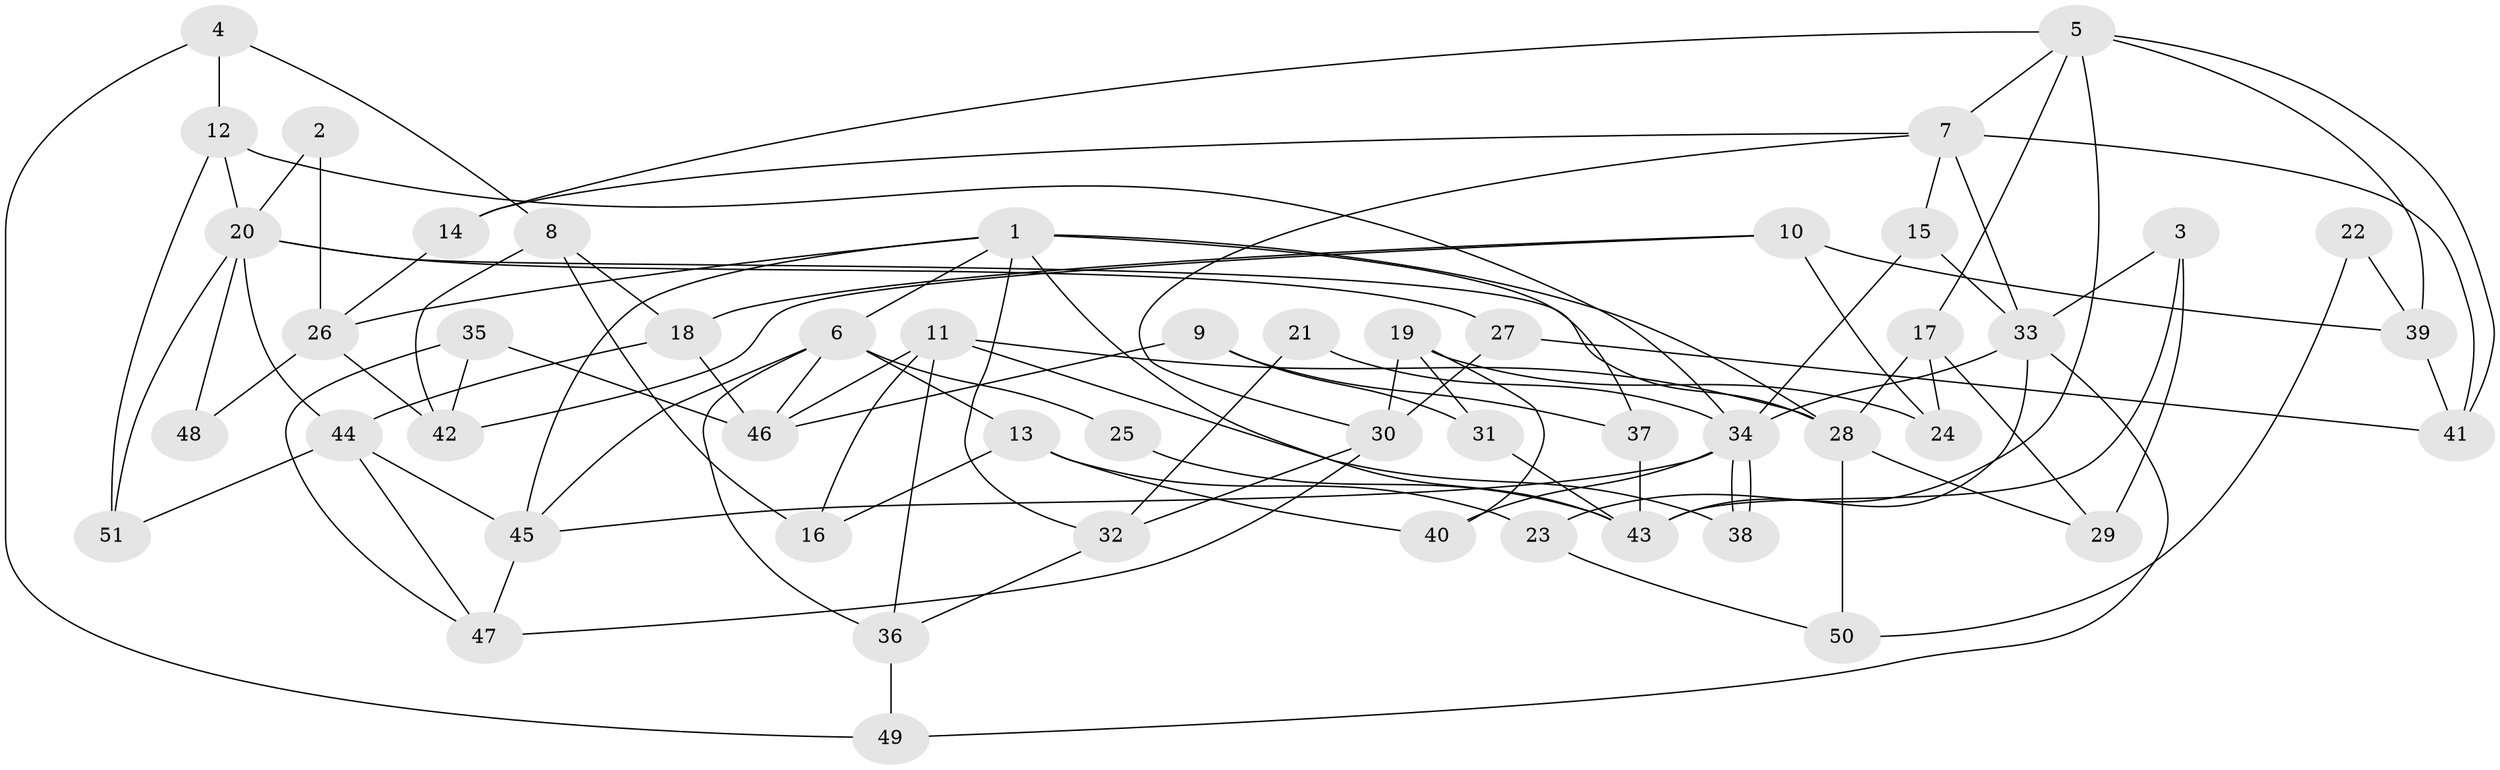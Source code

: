 // Generated by graph-tools (version 1.1) at 2025/11/02/27/25 16:11:19]
// undirected, 51 vertices, 102 edges
graph export_dot {
graph [start="1"]
  node [color=gray90,style=filled];
  1;
  2;
  3;
  4;
  5;
  6;
  7;
  8;
  9;
  10;
  11;
  12;
  13;
  14;
  15;
  16;
  17;
  18;
  19;
  20;
  21;
  22;
  23;
  24;
  25;
  26;
  27;
  28;
  29;
  30;
  31;
  32;
  33;
  34;
  35;
  36;
  37;
  38;
  39;
  40;
  41;
  42;
  43;
  44;
  45;
  46;
  47;
  48;
  49;
  50;
  51;
  1 -- 45;
  1 -- 28;
  1 -- 6;
  1 -- 26;
  1 -- 32;
  1 -- 37;
  1 -- 43;
  2 -- 26;
  2 -- 20;
  3 -- 33;
  3 -- 43;
  3 -- 29;
  4 -- 12;
  4 -- 8;
  4 -- 49;
  5 -- 7;
  5 -- 41;
  5 -- 14;
  5 -- 17;
  5 -- 23;
  5 -- 39;
  6 -- 46;
  6 -- 13;
  6 -- 25;
  6 -- 36;
  6 -- 45;
  7 -- 30;
  7 -- 33;
  7 -- 14;
  7 -- 15;
  7 -- 41;
  8 -- 42;
  8 -- 16;
  8 -- 18;
  9 -- 31;
  9 -- 37;
  9 -- 46;
  10 -- 42;
  10 -- 18;
  10 -- 24;
  10 -- 39;
  11 -- 36;
  11 -- 46;
  11 -- 16;
  11 -- 28;
  11 -- 38;
  12 -- 34;
  12 -- 20;
  12 -- 51;
  13 -- 40;
  13 -- 16;
  13 -- 23;
  14 -- 26;
  15 -- 34;
  15 -- 33;
  17 -- 28;
  17 -- 24;
  17 -- 29;
  18 -- 44;
  18 -- 46;
  19 -- 24;
  19 -- 30;
  19 -- 31;
  19 -- 40;
  20 -- 44;
  20 -- 28;
  20 -- 27;
  20 -- 48;
  20 -- 51;
  21 -- 34;
  21 -- 32;
  22 -- 39;
  22 -- 50;
  23 -- 50;
  25 -- 43;
  26 -- 42;
  26 -- 48;
  27 -- 41;
  27 -- 30;
  28 -- 29;
  28 -- 50;
  30 -- 32;
  30 -- 47;
  31 -- 43;
  32 -- 36;
  33 -- 34;
  33 -- 43;
  33 -- 49;
  34 -- 38;
  34 -- 38;
  34 -- 45;
  34 -- 40;
  35 -- 46;
  35 -- 47;
  35 -- 42;
  36 -- 49;
  37 -- 43;
  39 -- 41;
  44 -- 51;
  44 -- 47;
  44 -- 45;
  45 -- 47;
}

